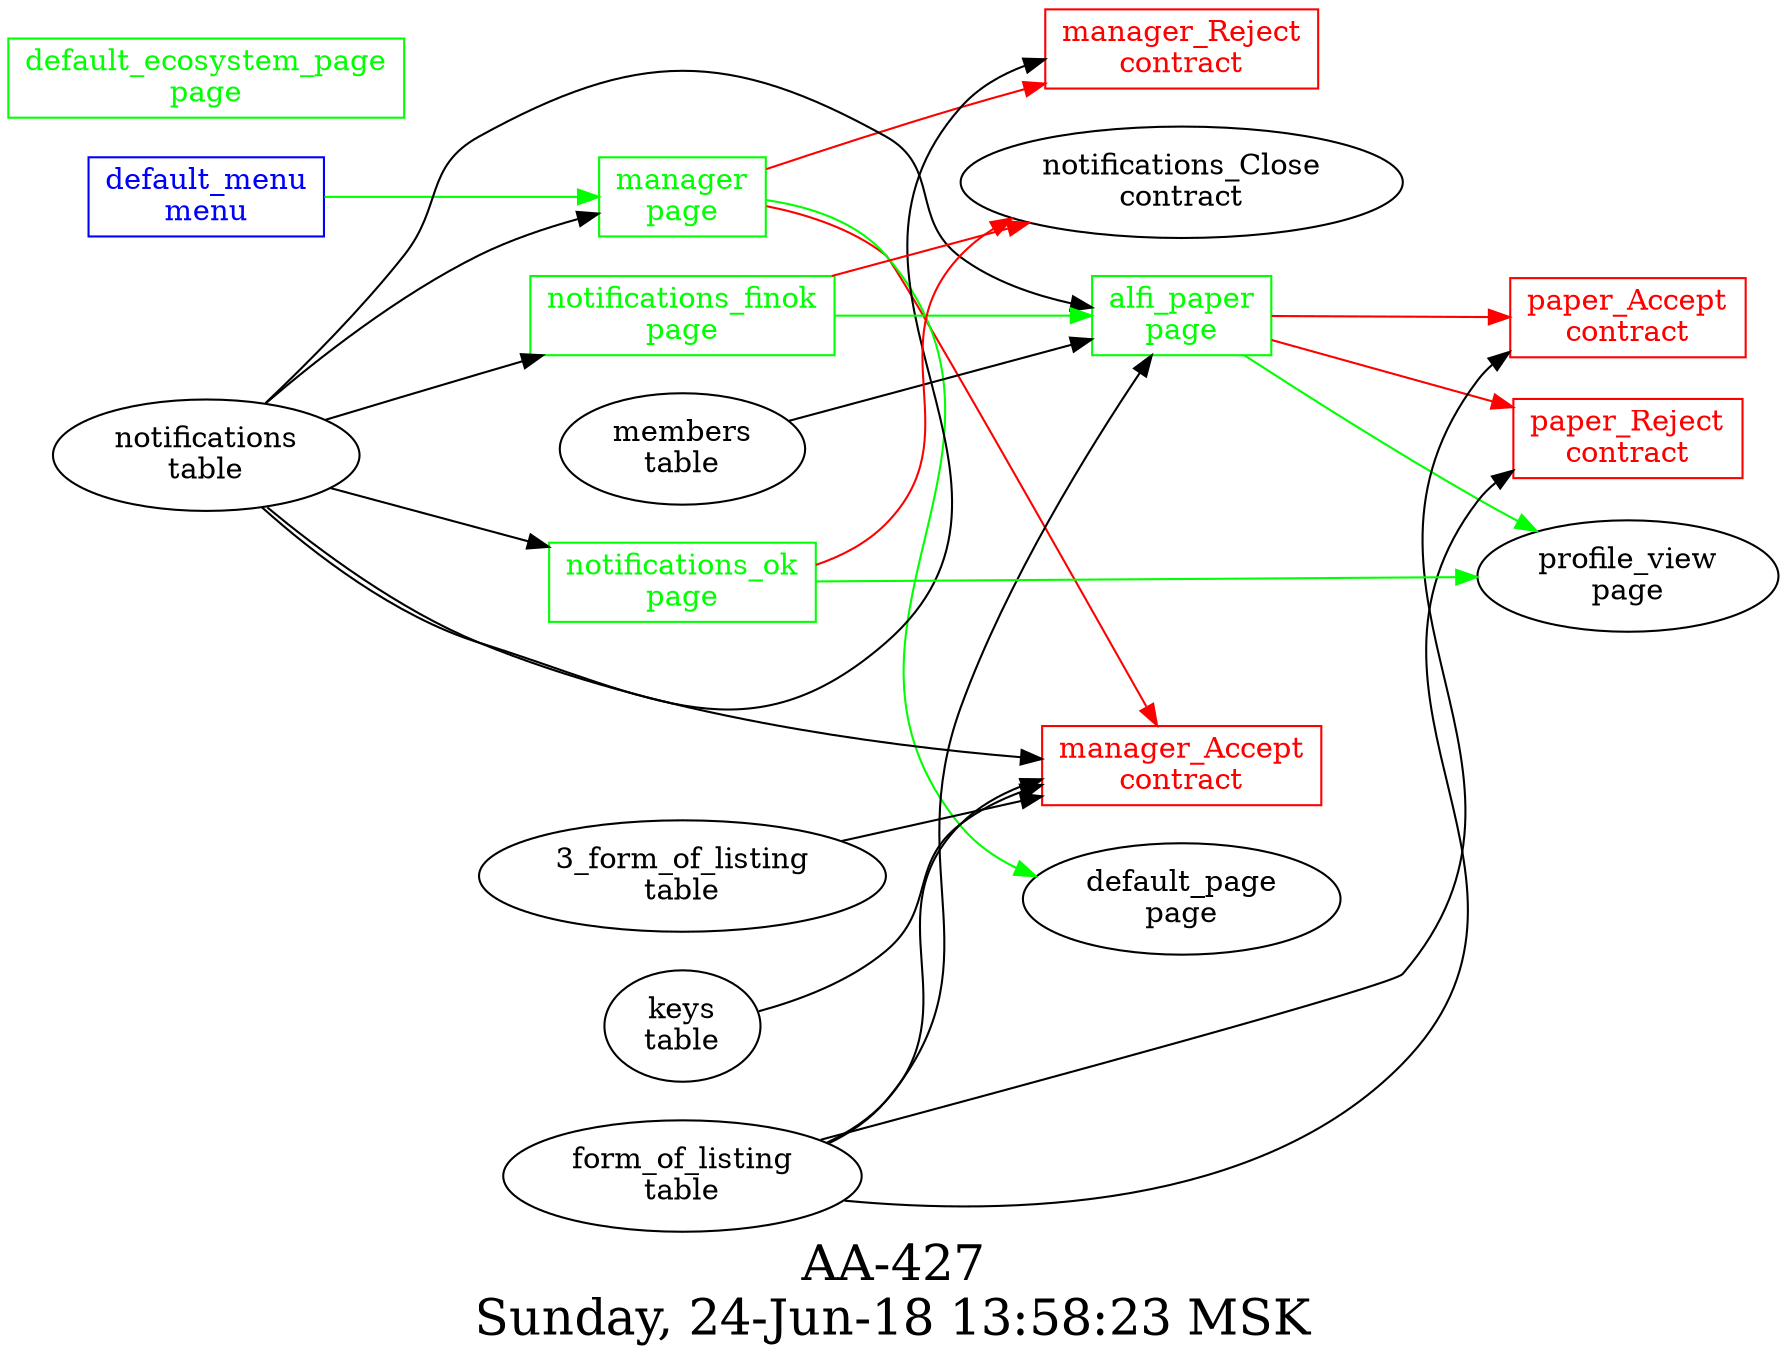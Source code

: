digraph G {
graph [
  fontsize="24";
  label="AA-427\nSunday, 24-Jun-18 13:58:23 MSK";
  nojustify=true;
  ordering=out;
  rankdir=LR;
  size="30";
];
"default_menu\nmenu" -> "manager\npage"  [ color=green ]
"default_menu\nmenu" [color=blue, fontcolor=blue, group=menus, shape=record];
"alfi_paper\npage" -> "paper_Accept\ncontract"  [ color=red ]
"alfi_paper\npage" -> "paper_Reject\ncontract"  [ color=red ]
"notifications\ntable" -> "alfi_paper\npage"
"form_of_listing\ntable" -> "alfi_paper\npage"
"members\ntable" -> "alfi_paper\npage"
"alfi_paper\npage" -> "profile_view\npage"  [ color=green ]
"alfi_paper\npage" [color=green, fontcolor=green, group=pages, shape=record];
"default_ecosystem_page\npage" [color=green, fontcolor=green, group=pages, shape=record];
"manager\npage" -> "manager_Reject\ncontract"  [ color=red ]
"manager\npage" -> "manager_Accept\ncontract"  [ color=red ]
"notifications\ntable" -> "manager\npage"
"manager\npage" -> "default_page\npage"  [ color=green ]
"manager\npage" [color=green, fontcolor=green, group=pages, shape=record];
"notifications_finok\npage" -> "notifications_Close\ncontract"  [ color=red ]
"notifications\ntable" -> "notifications_finok\npage"
"notifications_finok\npage" -> "alfi_paper\npage"  [ color=green ]
"notifications_finok\npage" [color=green, fontcolor=green, group=pages, shape=record];
"notifications_ok\npage" -> "notifications_Close\ncontract"  [ color=red ]
"notifications\ntable" -> "notifications_ok\npage"
"notifications_ok\npage" -> "profile_view\npage"  [ color=green ]
"notifications_ok\npage" [color=green, fontcolor=green, group=pages, shape=record];
"3_form_of_listing\ntable" -> "manager_Accept\ncontract"
"notifications\ntable" -> "manager_Accept\ncontract"
"keys\ntable" -> "manager_Accept\ncontract"
"form_of_listing\ntable" -> "manager_Accept\ncontract"
"manager_Accept\ncontract" [color=red, fontcolor=red, group=contracts, shape=record];
"notifications\ntable" -> "manager_Reject\ncontract"
"manager_Reject\ncontract" [color=red, fontcolor=red, group=contracts, shape=record];
"form_of_listing\ntable" -> "paper_Accept\ncontract"
"paper_Accept\ncontract" [color=red, fontcolor=red, group=contracts, shape=record];
"form_of_listing\ntable" -> "paper_Reject\ncontract"
"paper_Reject\ncontract" [color=red, fontcolor=red, group=contracts, shape=record];
}

